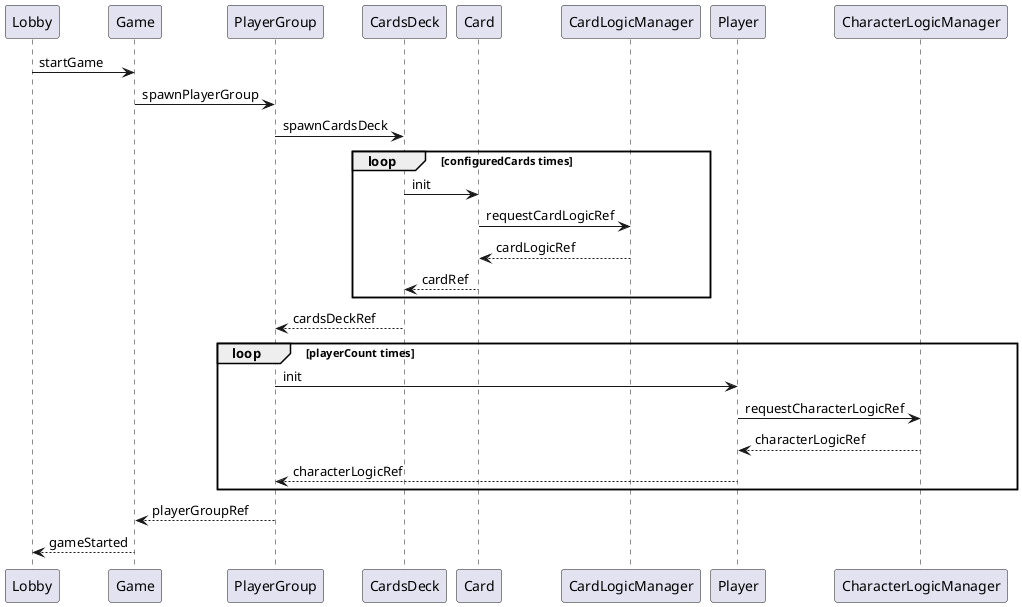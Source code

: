 @startuml
Lobby -> Game : startGame

Game -> PlayerGroup : spawnPlayerGroup

PlayerGroup -> CardsDeck : spawnCardsDeck

loop configuredCards times
    CardsDeck -> Card : init

    Card -> CardLogicManager: requestCardLogicRef
    return cardLogicRef

    Card --> CardsDeck : cardRef
end

CardsDeck --> PlayerGroup: cardsDeckRef


loop playerCount times
    PlayerGroup -> Player : init

    Player -> CharacterLogicManager: requestCharacterLogicRef
    return characterLogicRef

    Player --> PlayerGroup : characterLogicRef
end

PlayerGroup --> Game: playerGroupRef

Game --> Lobby : gameStarted

@enduml